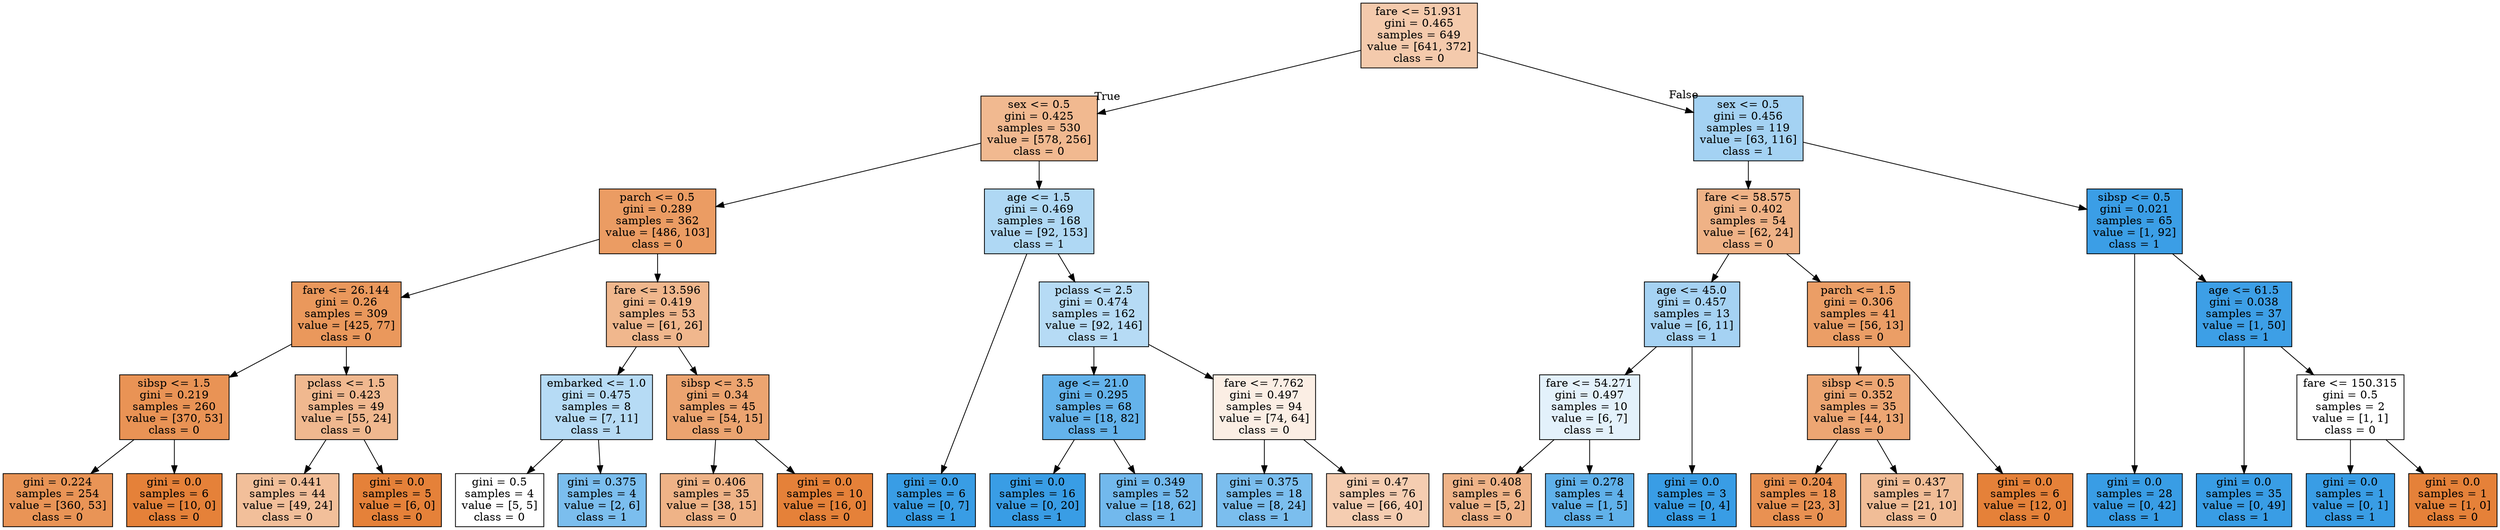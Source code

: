 digraph Tree {
node [shape=box, style="filled", color="black"] ;
graph [ranksep=equally, splines=polyline] ;
0 [label="fare <= 51.931\ngini = 0.465\nsamples = 649\nvalue = [641, 372]\nclass = 0", fillcolor="#e581396b"] ;
1 [label="sex <= 0.5\ngini = 0.425\nsamples = 530\nvalue = [578, 256]\nclass = 0", fillcolor="#e581398e"] ;
0 -> 1 [labeldistance=2.5, labelangle=45, headlabel="True"] ;
2 [label="parch <= 0.5\ngini = 0.289\nsamples = 362\nvalue = [486, 103]\nclass = 0", fillcolor="#e58139c9"] ;
1 -> 2 ;
3 [label="fare <= 26.144\ngini = 0.26\nsamples = 309\nvalue = [425, 77]\nclass = 0", fillcolor="#e58139d1"] ;
2 -> 3 ;
4 [label="sibsp <= 1.5\ngini = 0.219\nsamples = 260\nvalue = [370, 53]\nclass = 0", fillcolor="#e58139da"] ;
3 -> 4 ;
5 [label="gini = 0.224\nsamples = 254\nvalue = [360, 53]\nclass = 0", fillcolor="#e58139d9"] ;
4 -> 5 ;
6 [label="gini = 0.0\nsamples = 6\nvalue = [10, 0]\nclass = 0", fillcolor="#e58139ff"] ;
4 -> 6 ;
7 [label="pclass <= 1.5\ngini = 0.423\nsamples = 49\nvalue = [55, 24]\nclass = 0", fillcolor="#e5813990"] ;
3 -> 7 ;
8 [label="gini = 0.441\nsamples = 44\nvalue = [49, 24]\nclass = 0", fillcolor="#e5813982"] ;
7 -> 8 ;
9 [label="gini = 0.0\nsamples = 5\nvalue = [6, 0]\nclass = 0", fillcolor="#e58139ff"] ;
7 -> 9 ;
10 [label="fare <= 13.596\ngini = 0.419\nsamples = 53\nvalue = [61, 26]\nclass = 0", fillcolor="#e5813992"] ;
2 -> 10 ;
11 [label="embarked <= 1.0\ngini = 0.475\nsamples = 8\nvalue = [7, 11]\nclass = 1", fillcolor="#399de55d"] ;
10 -> 11 ;
12 [label="gini = 0.5\nsamples = 4\nvalue = [5, 5]\nclass = 0", fillcolor="#e5813900"] ;
11 -> 12 ;
13 [label="gini = 0.375\nsamples = 4\nvalue = [2, 6]\nclass = 1", fillcolor="#399de5aa"] ;
11 -> 13 ;
14 [label="sibsp <= 3.5\ngini = 0.34\nsamples = 45\nvalue = [54, 15]\nclass = 0", fillcolor="#e58139b8"] ;
10 -> 14 ;
15 [label="gini = 0.406\nsamples = 35\nvalue = [38, 15]\nclass = 0", fillcolor="#e581399a"] ;
14 -> 15 ;
16 [label="gini = 0.0\nsamples = 10\nvalue = [16, 0]\nclass = 0", fillcolor="#e58139ff"] ;
14 -> 16 ;
17 [label="age <= 1.5\ngini = 0.469\nsamples = 168\nvalue = [92, 153]\nclass = 1", fillcolor="#399de566"] ;
1 -> 17 ;
18 [label="gini = 0.0\nsamples = 6\nvalue = [0, 7]\nclass = 1", fillcolor="#399de5ff"] ;
17 -> 18 ;
19 [label="pclass <= 2.5\ngini = 0.474\nsamples = 162\nvalue = [92, 146]\nclass = 1", fillcolor="#399de55e"] ;
17 -> 19 ;
20 [label="age <= 21.0\ngini = 0.295\nsamples = 68\nvalue = [18, 82]\nclass = 1", fillcolor="#399de5c7"] ;
19 -> 20 ;
21 [label="gini = 0.0\nsamples = 16\nvalue = [0, 20]\nclass = 1", fillcolor="#399de5ff"] ;
20 -> 21 ;
22 [label="gini = 0.349\nsamples = 52\nvalue = [18, 62]\nclass = 1", fillcolor="#399de5b5"] ;
20 -> 22 ;
23 [label="fare <= 7.762\ngini = 0.497\nsamples = 94\nvalue = [74, 64]\nclass = 0", fillcolor="#e5813922"] ;
19 -> 23 ;
24 [label="gini = 0.375\nsamples = 18\nvalue = [8, 24]\nclass = 1", fillcolor="#399de5aa"] ;
23 -> 24 ;
25 [label="gini = 0.47\nsamples = 76\nvalue = [66, 40]\nclass = 0", fillcolor="#e5813964"] ;
23 -> 25 ;
26 [label="sex <= 0.5\ngini = 0.456\nsamples = 119\nvalue = [63, 116]\nclass = 1", fillcolor="#399de575"] ;
0 -> 26 [labeldistance=2.5, labelangle=-45, headlabel="False"] ;
27 [label="fare <= 58.575\ngini = 0.402\nsamples = 54\nvalue = [62, 24]\nclass = 0", fillcolor="#e581399c"] ;
26 -> 27 ;
28 [label="age <= 45.0\ngini = 0.457\nsamples = 13\nvalue = [6, 11]\nclass = 1", fillcolor="#399de574"] ;
27 -> 28 ;
29 [label="fare <= 54.271\ngini = 0.497\nsamples = 10\nvalue = [6, 7]\nclass = 1", fillcolor="#399de524"] ;
28 -> 29 ;
30 [label="gini = 0.408\nsamples = 6\nvalue = [5, 2]\nclass = 0", fillcolor="#e5813999"] ;
29 -> 30 ;
31 [label="gini = 0.278\nsamples = 4\nvalue = [1, 5]\nclass = 1", fillcolor="#399de5cc"] ;
29 -> 31 ;
32 [label="gini = 0.0\nsamples = 3\nvalue = [0, 4]\nclass = 1", fillcolor="#399de5ff"] ;
28 -> 32 ;
33 [label="parch <= 1.5\ngini = 0.306\nsamples = 41\nvalue = [56, 13]\nclass = 0", fillcolor="#e58139c4"] ;
27 -> 33 ;
34 [label="sibsp <= 0.5\ngini = 0.352\nsamples = 35\nvalue = [44, 13]\nclass = 0", fillcolor="#e58139b4"] ;
33 -> 34 ;
35 [label="gini = 0.204\nsamples = 18\nvalue = [23, 3]\nclass = 0", fillcolor="#e58139de"] ;
34 -> 35 ;
36 [label="gini = 0.437\nsamples = 17\nvalue = [21, 10]\nclass = 0", fillcolor="#e5813986"] ;
34 -> 36 ;
37 [label="gini = 0.0\nsamples = 6\nvalue = [12, 0]\nclass = 0", fillcolor="#e58139ff"] ;
33 -> 37 ;
38 [label="sibsp <= 0.5\ngini = 0.021\nsamples = 65\nvalue = [1, 92]\nclass = 1", fillcolor="#399de5fc"] ;
26 -> 38 ;
39 [label="gini = 0.0\nsamples = 28\nvalue = [0, 42]\nclass = 1", fillcolor="#399de5ff"] ;
38 -> 39 ;
40 [label="age <= 61.5\ngini = 0.038\nsamples = 37\nvalue = [1, 50]\nclass = 1", fillcolor="#399de5fa"] ;
38 -> 40 ;
41 [label="gini = 0.0\nsamples = 35\nvalue = [0, 49]\nclass = 1", fillcolor="#399de5ff"] ;
40 -> 41 ;
42 [label="fare <= 150.315\ngini = 0.5\nsamples = 2\nvalue = [1, 1]\nclass = 0", fillcolor="#e5813900"] ;
40 -> 42 ;
43 [label="gini = 0.0\nsamples = 1\nvalue = [0, 1]\nclass = 1", fillcolor="#399de5ff"] ;
42 -> 43 ;
44 [label="gini = 0.0\nsamples = 1\nvalue = [1, 0]\nclass = 0", fillcolor="#e58139ff"] ;
42 -> 44 ;
{rank=same ; 0} ;
{rank=same ; 1; 26} ;
{rank=same ; 2; 17; 27; 38} ;
{rank=same ; 3; 10; 19; 28; 33; 40} ;
{rank=same ; 4; 7; 11; 14; 20; 23; 29; 34; 42} ;
{rank=same ; 5; 6; 8; 9; 12; 13; 15; 16; 18; 21; 22; 24; 25; 30; 31; 32; 35; 36; 37; 39; 41; 43; 44} ;
}